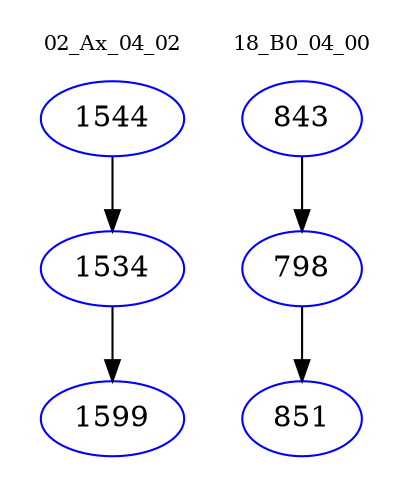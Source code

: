 digraph{
subgraph cluster_0 {
color = white
label = "02_Ax_04_02";
fontsize=10;
T0_1544 [label="1544", color="blue"]
T0_1544 -> T0_1534 [color="black"]
T0_1534 [label="1534", color="blue"]
T0_1534 -> T0_1599 [color="black"]
T0_1599 [label="1599", color="blue"]
}
subgraph cluster_1 {
color = white
label = "18_B0_04_00";
fontsize=10;
T1_843 [label="843", color="blue"]
T1_843 -> T1_798 [color="black"]
T1_798 [label="798", color="blue"]
T1_798 -> T1_851 [color="black"]
T1_851 [label="851", color="blue"]
}
}
